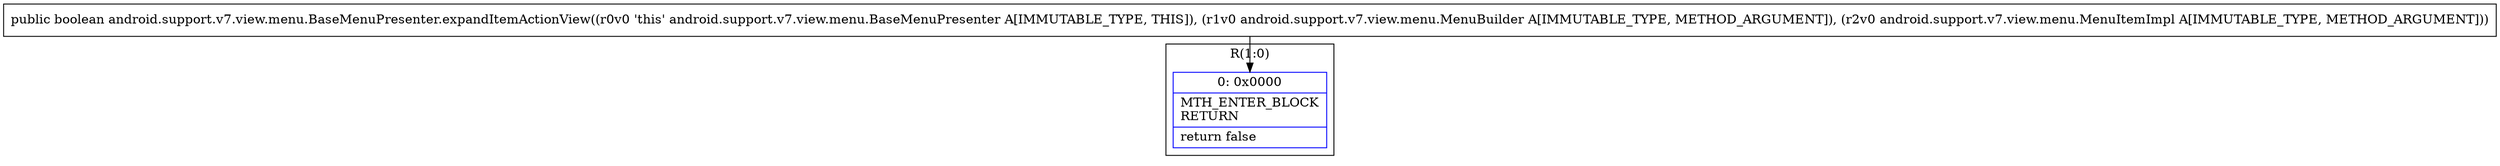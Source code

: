 digraph "CFG forandroid.support.v7.view.menu.BaseMenuPresenter.expandItemActionView(Landroid\/support\/v7\/view\/menu\/MenuBuilder;Landroid\/support\/v7\/view\/menu\/MenuItemImpl;)Z" {
subgraph cluster_Region_501477650 {
label = "R(1:0)";
node [shape=record,color=blue];
Node_0 [shape=record,label="{0\:\ 0x0000|MTH_ENTER_BLOCK\lRETURN\l|return false\l}"];
}
MethodNode[shape=record,label="{public boolean android.support.v7.view.menu.BaseMenuPresenter.expandItemActionView((r0v0 'this' android.support.v7.view.menu.BaseMenuPresenter A[IMMUTABLE_TYPE, THIS]), (r1v0 android.support.v7.view.menu.MenuBuilder A[IMMUTABLE_TYPE, METHOD_ARGUMENT]), (r2v0 android.support.v7.view.menu.MenuItemImpl A[IMMUTABLE_TYPE, METHOD_ARGUMENT])) }"];
MethodNode -> Node_0;
}


